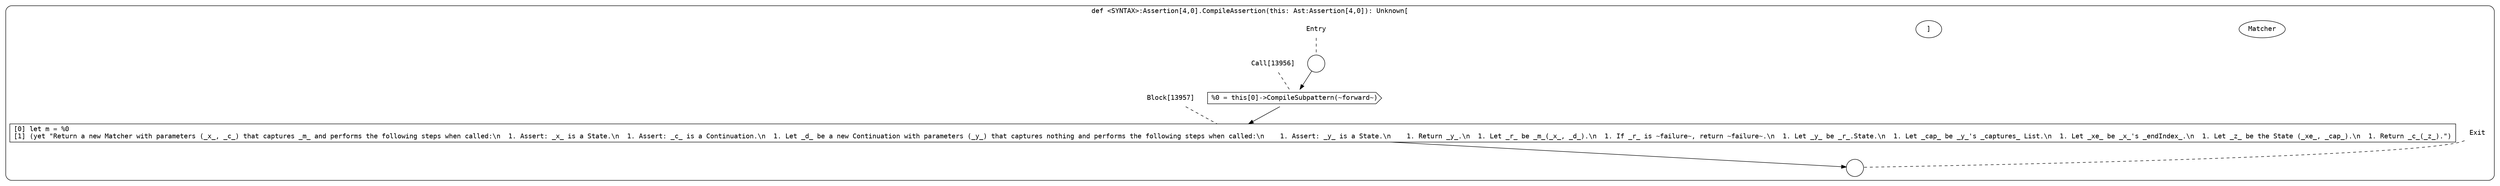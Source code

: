 digraph {
  graph [fontname = "Consolas"]
  node [fontname = "Consolas"]
  edge [fontname = "Consolas"]
  subgraph cluster2254 {
    label = "def <SYNTAX>:Assertion[4,0].CompileAssertion(this: Ast:Assertion[4,0]): Unknown["Matcher"]"
    style = rounded
    cluster2254_entry_name [shape=none, label=<<font color="black">Entry</font>>]
    cluster2254_entry_name -> cluster2254_entry [arrowhead=none, color="black", style=dashed]
    cluster2254_entry [shape=circle label=" " color="black" fillcolor="white" style=filled]
    cluster2254_entry -> node13956 [color="black"]
    cluster2254_exit_name [shape=none, label=<<font color="black">Exit</font>>]
    cluster2254_exit_name -> cluster2254_exit [arrowhead=none, color="black", style=dashed]
    cluster2254_exit [shape=circle label=" " color="black" fillcolor="white" style=filled]
    node13956_name [shape=none, label=<<font color="black">Call[13956]</font>>]
    node13956_name -> node13956 [arrowhead=none, color="black", style=dashed]
    node13956 [shape=cds, label=<<font color="black">%0 = this[0]-&gt;CompileSubpattern(~forward~)</font>> color="black" fillcolor="white", style=filled]
    node13956 -> node13957 [color="black"]
    node13957_name [shape=none, label=<<font color="black">Block[13957]</font>>]
    node13957_name -> node13957 [arrowhead=none, color="black", style=dashed]
    node13957 [shape=box, label=<<font color="black">[0] let m = %0<BR ALIGN="LEFT"/>[1] (yet &quot;Return a new Matcher with parameters (_x_, _c_) that captures _m_ and performs the following steps when called:\n  1. Assert: _x_ is a State.\n  1. Assert: _c_ is a Continuation.\n  1. Let _d_ be a new Continuation with parameters (_y_) that captures nothing and performs the following steps when called:\n    1. Assert: _y_ is a State.\n    1. Return _y_.\n  1. Let _r_ be _m_(_x_, _d_).\n  1. If _r_ is ~failure~, return ~failure~.\n  1. Let _y_ be _r_.State.\n  1. Let _cap_ be _y_'s _captures_ List.\n  1. Let _xe_ be _x_'s _endIndex_.\n  1. Let _z_ be the State (_xe_, _cap_).\n  1. Return _c_(_z_).&quot;)<BR ALIGN="LEFT"/></font>> color="black" fillcolor="white", style=filled]
    node13957 -> cluster2254_exit [color="black"]
  }
}